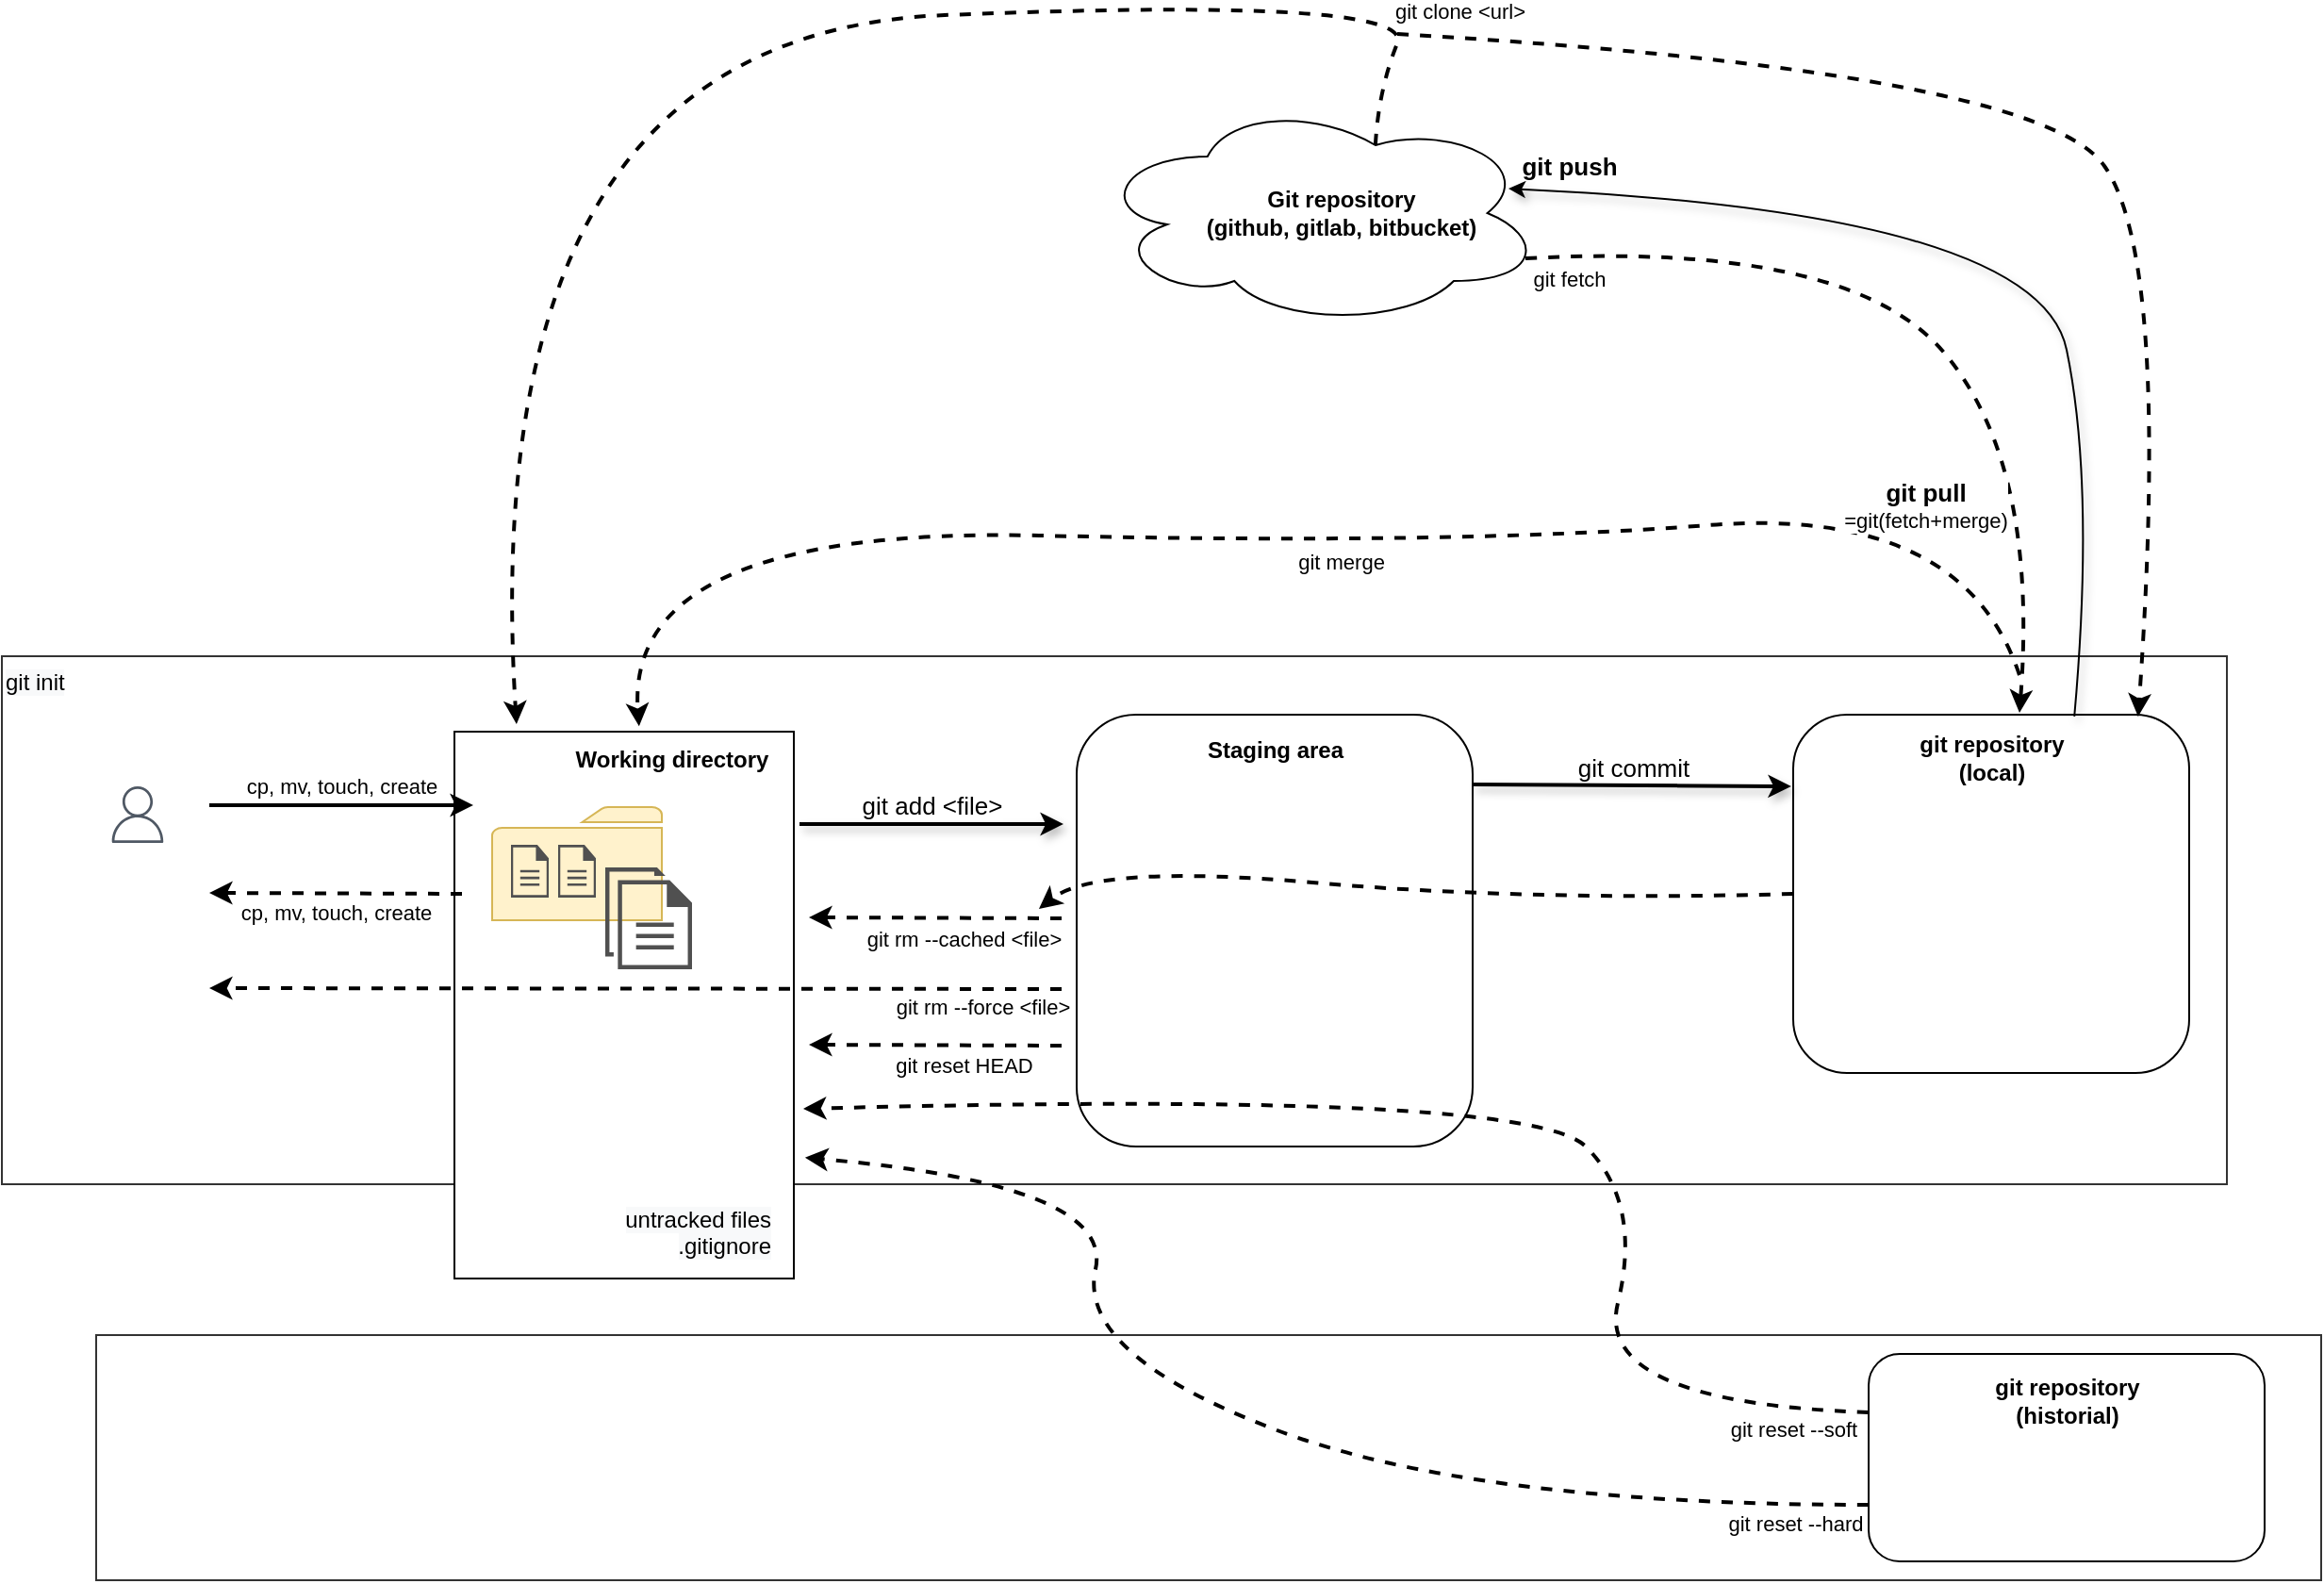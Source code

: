 <mxfile version="15.0.6" type="device"><diagram id="mL1kgcj9fO8huARsciJT" name="Page-1"><mxGraphModel dx="1360" dy="802" grid="1" gridSize="10" guides="1" tooltips="1" connect="1" arrows="1" fold="1" page="1" pageScale="1" pageWidth="1654" pageHeight="1169" math="0" shadow="0"><root><mxCell id="0"/><mxCell id="1" parent="0"/><mxCell id="Eonpi6JC2Q3cVO0bW_xA-10" value="" style="ellipse;shape=cloud;whiteSpace=wrap;html=1;shadow=0;" parent="1" vertex="1"><mxGeometry x="770" y="175" width="237.5" height="120" as="geometry"/></mxCell><mxCell id="9AE5yiabaLfLfflKiUrX-9" value="" style="rounded=1;whiteSpace=wrap;html=1;shadow=0;" parent="1" vertex="1"><mxGeometry x="1180" y="840" width="210" height="110" as="geometry"/></mxCell><mxCell id="Eonpi6JC2Q3cVO0bW_xA-36" value="" style="rounded=0;whiteSpace=wrap;html=1;strokeColor=#000000;strokeWidth=1;gradientColor=none;opacity=80;fillColor=none;align=top-left;shadow=0;" parent="1" vertex="1"><mxGeometry x="190" y="470" width="1180" height="280" as="geometry"/></mxCell><mxCell id="Eonpi6JC2Q3cVO0bW_xA-11" value="" style="rounded=0;whiteSpace=wrap;html=1;shadow=0;" parent="1" vertex="1"><mxGeometry x="430" y="510" width="180" height="290" as="geometry"/></mxCell><mxCell id="Eonpi6JC2Q3cVO0bW_xA-3" value="&lt;span class=&quot;JsGRdQ&quot; style=&quot;font-weight: 700&quot;&gt;Working directory&lt;/span&gt;" style="text;html=1;align=center;verticalAlign=middle;resizable=0;points=[];autosize=1;strokeColor=none;fillColor=none;shadow=0;" parent="1" vertex="1"><mxGeometry x="485" y="515" width="120" height="20" as="geometry"/></mxCell><mxCell id="Eonpi6JC2Q3cVO0bW_xA-4" value="" style="rounded=1;whiteSpace=wrap;html=1;shadow=0;" parent="1" vertex="1"><mxGeometry x="760" y="501" width="210" height="229" as="geometry"/></mxCell><mxCell id="Eonpi6JC2Q3cVO0bW_xA-5" value="&lt;span class=&quot;JsGRdQ&quot; style=&quot;font-weight: 700&quot;&gt;Staging area&lt;/span&gt;" style="text;html=1;align=center;verticalAlign=middle;resizable=0;points=[];autosize=1;strokeColor=none;fillColor=none;shadow=0;" parent="1" vertex="1"><mxGeometry x="820" y="510" width="90" height="20" as="geometry"/></mxCell><mxCell id="Eonpi6JC2Q3cVO0bW_xA-6" value="" style="rounded=1;whiteSpace=wrap;html=1;shadow=0;" parent="1" vertex="1"><mxGeometry x="1140" y="501" width="210" height="190" as="geometry"/></mxCell><mxCell id="Eonpi6JC2Q3cVO0bW_xA-7" value="&lt;span class=&quot;JsGRdQ&quot; style=&quot;font-weight: 700&quot;&gt;git repository&lt;br&gt;(local)&lt;br&gt;&lt;/span&gt;" style="text;html=1;align=center;verticalAlign=middle;resizable=0;points=[];autosize=1;strokeColor=none;fillColor=none;shadow=0;" parent="1" vertex="1"><mxGeometry x="1200" y="509" width="90" height="30" as="geometry"/></mxCell><mxCell id="Eonpi6JC2Q3cVO0bW_xA-9" value="&lt;div&gt;&lt;b&gt;Git repository&lt;/b&gt;&lt;/div&gt;&lt;div&gt;&lt;b&gt;(github, gitlab, bitbucket)&lt;/b&gt;&lt;/div&gt;" style="text;html=1;align=center;verticalAlign=middle;resizable=0;points=[];autosize=1;strokeColor=none;fillColor=none;shadow=0;" parent="1" vertex="1"><mxGeometry x="820" y="220" width="160" height="30" as="geometry"/></mxCell><mxCell id="Eonpi6JC2Q3cVO0bW_xA-12" value="" style="pointerEvents=1;shadow=0;html=1;labelPosition=center;verticalLabelPosition=bottom;verticalAlign=top;outlineConnect=0;align=center;shape=mxgraph.office.concepts.folder;strokeWidth=1;fillColor=#fff2cc;strokeColor=#d6b656;" parent="1" vertex="1"><mxGeometry x="450" y="550" width="90" height="60" as="geometry"/></mxCell><mxCell id="Eonpi6JC2Q3cVO0bW_xA-13" value="" style="pointerEvents=1;shadow=0;dashed=0;html=1;strokeColor=none;fillColor=#505050;labelPosition=center;verticalLabelPosition=bottom;verticalAlign=top;outlineConnect=0;align=center;shape=mxgraph.office.concepts.document;" parent="1" vertex="1"><mxGeometry x="460" y="570" width="20" height="28" as="geometry"/></mxCell><mxCell id="Eonpi6JC2Q3cVO0bW_xA-14" value="" style="pointerEvents=1;shadow=0;dashed=0;html=1;strokeColor=none;fillColor=#505050;labelPosition=center;verticalLabelPosition=bottom;verticalAlign=top;outlineConnect=0;align=center;shape=mxgraph.office.concepts.documents;" parent="1" vertex="1"><mxGeometry x="510" y="582" width="46" height="54" as="geometry"/></mxCell><mxCell id="Eonpi6JC2Q3cVO0bW_xA-15" value="" style="pointerEvents=1;shadow=0;dashed=0;html=1;strokeColor=none;fillColor=#505050;labelPosition=center;verticalLabelPosition=bottom;verticalAlign=top;outlineConnect=0;align=center;shape=mxgraph.office.concepts.document;" parent="1" vertex="1"><mxGeometry x="485" y="570" width="20" height="28" as="geometry"/></mxCell><mxCell id="Eonpi6JC2Q3cVO0bW_xA-17" value="cp, mv, touch, create" style="endArrow=classic;html=1;strokeWidth=2;shadow=0;" parent="1" edge="1"><mxGeometry y="10" width="50" height="50" relative="1" as="geometry"><mxPoint x="300" y="549" as="sourcePoint"/><mxPoint x="440" y="549" as="targetPoint"/><mxPoint as="offset"/></mxGeometry></mxCell><mxCell id="Eonpi6JC2Q3cVO0bW_xA-18" value="cp, mv, touch, create" style="endArrow=classic;html=1;dashed=1;strokeWidth=2;shadow=0;" parent="1" edge="1"><mxGeometry y="10" width="50" height="50" relative="1" as="geometry"><mxPoint x="434" y="596" as="sourcePoint"/><mxPoint x="300" y="595.5" as="targetPoint"/><mxPoint as="offset"/></mxGeometry></mxCell><mxCell id="Eonpi6JC2Q3cVO0bW_xA-21" value="&lt;font style=&quot;font-size: 13px&quot;&gt;git add &amp;lt;file&amp;gt;&lt;/font&gt;" style="endArrow=classic;html=1;strokeWidth=2;shadow=1;" parent="1" edge="1"><mxGeometry y="10" width="50" height="50" relative="1" as="geometry"><mxPoint x="613" y="559" as="sourcePoint"/><mxPoint x="753" y="559" as="targetPoint"/><mxPoint as="offset"/></mxGeometry></mxCell><mxCell id="Eonpi6JC2Q3cVO0bW_xA-22" value="&lt;font style=&quot;font-size: 11px&quot;&gt;git rm --force &amp;lt;file&amp;gt;&lt;/font&gt;" style="endArrow=classic;html=1;dashed=1;strokeWidth=2;shadow=0;" parent="1" edge="1"><mxGeometry x="-0.814" y="10" width="50" height="50" relative="1" as="geometry"><mxPoint x="752" y="646.5" as="sourcePoint"/><mxPoint x="300" y="646" as="targetPoint"/><mxPoint as="offset"/></mxGeometry></mxCell><mxCell id="Eonpi6JC2Q3cVO0bW_xA-23" value="git rm --cached &amp;lt;file&amp;gt;" style="endArrow=classic;html=1;dashed=1;strokeWidth=2;shadow=0;" parent="1" edge="1"><mxGeometry x="-0.225" y="11" width="50" height="50" relative="1" as="geometry"><mxPoint x="752" y="609" as="sourcePoint"/><mxPoint x="618" y="608.5" as="targetPoint"/><mxPoint as="offset"/></mxGeometry></mxCell><mxCell id="Eonpi6JC2Q3cVO0bW_xA-24" value="" style="shape=image;html=1;verticalAlign=top;verticalLabelPosition=bottom;labelBackgroundColor=#ffffff;imageAspect=0;aspect=fixed;image=https://cdn0.iconfinder.com/data/icons/typicons-2/24/infinity-128.png;strokeColor=#000000;strokeWidth=1;fillColor=#fffff1;gradientColor=none;opacity=80;shadow=0;" parent="1" vertex="1"><mxGeometry x="230" y="557" width="64" height="64" as="geometry"/></mxCell><mxCell id="Eonpi6JC2Q3cVO0bW_xA-30" value="" style="outlineConnect=0;fontColor=#232F3E;gradientColor=none;fillColor=#232F3E;strokeColor=none;dashed=0;verticalLabelPosition=bottom;verticalAlign=top;align=center;html=1;fontSize=12;fontStyle=0;aspect=fixed;pointerEvents=1;shape=mxgraph.aws4.user;opacity=80;shadow=0;" parent="1" vertex="1"><mxGeometry x="247" y="539" width="30" height="30" as="geometry"/></mxCell><mxCell id="Eonpi6JC2Q3cVO0bW_xA-32" value="" style="curved=1;endArrow=classic;html=1;dashed=1;strokeWidth=2;exitX=0;exitY=0.5;exitDx=0;exitDy=0;shadow=0;" parent="1" source="Eonpi6JC2Q3cVO0bW_xA-6" edge="1"><mxGeometry width="50" height="50" relative="1" as="geometry"><mxPoint x="1100" y="610" as="sourcePoint"/><mxPoint x="740" y="604" as="targetPoint"/><Array as="points"><mxPoint x="1000" y="600"/><mxPoint x="770" y="580"/></Array></mxGeometry></mxCell><mxCell id="Eonpi6JC2Q3cVO0bW_xA-37" value="&lt;span style=&quot;color: rgb(0, 0, 0); font-family: helvetica; font-size: 12px; font-style: normal; font-weight: 400; letter-spacing: normal; text-indent: 0px; text-transform: none; word-spacing: 0px; background-color: rgb(248, 249, 250); display: inline; float: none;&quot;&gt;git init&lt;/span&gt;" style="text;whiteSpace=wrap;html=1;shadow=0;" parent="1" vertex="1"><mxGeometry x="190" y="470" width="60" height="30" as="geometry"/></mxCell><mxCell id="Eonpi6JC2Q3cVO0bW_xA-38" value="&lt;span style=&quot;color: rgb(0 , 0 , 0) ; font-family: &amp;#34;helvetica&amp;#34; ; font-size: 12px ; font-style: normal ; font-weight: 400 ; letter-spacing: normal ; text-indent: 0px ; text-transform: none ; word-spacing: 0px ; background-color: rgb(248 , 249 , 250) ; display: inline ; float: none&quot;&gt;untracked files&lt;br&gt;.gitignore&lt;br&gt;&lt;/span&gt;" style="text;whiteSpace=wrap;html=1;align=right;shadow=0;" parent="1" vertex="1"><mxGeometry x="490" y="755" width="110" height="50" as="geometry"/></mxCell><mxCell id="9AE5yiabaLfLfflKiUrX-1" value="&lt;font style=&quot;font-size: 13px&quot;&gt;git commit&lt;/font&gt;" style="endArrow=classic;html=1;strokeWidth=2;entryX=-0.005;entryY=0.2;entryDx=0;entryDy=0;entryPerimeter=0;shadow=1;" parent="1" target="Eonpi6JC2Q3cVO0bW_xA-6" edge="1"><mxGeometry y="10" width="50" height="50" relative="1" as="geometry"><mxPoint x="970" y="538" as="sourcePoint"/><mxPoint x="1110" y="538" as="targetPoint"/><mxPoint as="offset"/></mxGeometry></mxCell><mxCell id="9AE5yiabaLfLfflKiUrX-3" value="" style="rounded=0;whiteSpace=wrap;html=1;strokeColor=#000000;strokeWidth=1;gradientColor=none;opacity=80;fillColor=none;align=top-left;shadow=0;" parent="1" vertex="1"><mxGeometry x="240" y="830" width="1180" height="130" as="geometry"/></mxCell><mxCell id="9AE5yiabaLfLfflKiUrX-4" value="&lt;span class=&quot;JsGRdQ&quot; style=&quot;font-weight: 700&quot;&gt;git repository&lt;br&gt;(historial)&lt;br&gt;&lt;/span&gt;" style="text;html=1;align=center;verticalAlign=middle;resizable=0;points=[];autosize=1;strokeColor=none;fillColor=none;shadow=0;" parent="1" vertex="1"><mxGeometry x="1240" y="850" width="90" height="30" as="geometry"/></mxCell><mxCell id="9AE5yiabaLfLfflKiUrX-5" value="" style="curved=1;endArrow=classic;html=1;dashed=1;strokeWidth=2;entryX=1.033;entryY=0.779;entryDx=0;entryDy=0;entryPerimeter=0;shadow=0;" parent="1" target="Eonpi6JC2Q3cVO0bW_xA-11" edge="1"><mxGeometry width="50" height="50" relative="1" as="geometry"><mxPoint x="1180" y="920" as="sourcePoint"/><mxPoint x="612" y="700" as="targetPoint"/><Array as="points"><mxPoint x="970" y="920"/><mxPoint x="760" y="840"/><mxPoint x="780" y="750"/></Array></mxGeometry></mxCell><mxCell id="9AE5yiabaLfLfflKiUrX-6" value="git reset --hard" style="edgeLabel;html=1;align=center;verticalAlign=middle;resizable=0;points=[];shadow=0;" parent="9AE5yiabaLfLfflKiUrX-5" vertex="1" connectable="0"><mxGeometry x="-0.414" y="-2" relative="1" as="geometry"><mxPoint x="163" y="12" as="offset"/></mxGeometry></mxCell><mxCell id="9AE5yiabaLfLfflKiUrX-7" value="" style="curved=1;endArrow=classic;html=1;dashed=1;strokeWidth=2;exitX=-0.019;exitY=0.318;exitDx=0;exitDy=0;exitPerimeter=0;shadow=0;" parent="1" edge="1"><mxGeometry width="50" height="50" relative="1" as="geometry"><mxPoint x="1180" y="870.98" as="sourcePoint"/><mxPoint x="615" y="710" as="targetPoint"/><Array as="points"><mxPoint x="1033.99" y="866"/><mxPoint x="1060" y="760"/><mxPoint x="1000" y="700"/></Array></mxGeometry></mxCell><mxCell id="9AE5yiabaLfLfflKiUrX-8" value="git reset --soft" style="edgeLabel;html=1;align=center;verticalAlign=middle;resizable=0;points=[];shadow=0;" parent="9AE5yiabaLfLfflKiUrX-7" vertex="1" connectable="0"><mxGeometry x="-0.414" y="-2" relative="1" as="geometry"><mxPoint x="88" y="78" as="offset"/></mxGeometry></mxCell><mxCell id="9AE5yiabaLfLfflKiUrX-11" value="git reset HEAD" style="endArrow=classic;html=1;dashed=1;strokeWidth=2;shadow=0;" parent="1" edge="1"><mxGeometry x="-0.225" y="11" width="50" height="50" relative="1" as="geometry"><mxPoint x="752" y="676.5" as="sourcePoint"/><mxPoint x="618" y="676" as="targetPoint"/><mxPoint as="offset"/></mxGeometry></mxCell><mxCell id="9AE5yiabaLfLfflKiUrX-12" value="" style="curved=1;endArrow=classic;html=1;dashed=1;strokeWidth=2;entryX=0.183;entryY=-0.014;entryDx=0;entryDy=0;entryPerimeter=0;exitX=0.625;exitY=0.2;exitDx=0;exitDy=0;exitPerimeter=0;shadow=0;" parent="1" source="Eonpi6JC2Q3cVO0bW_xA-10" target="Eonpi6JC2Q3cVO0bW_xA-11" edge="1"><mxGeometry width="50" height="50" relative="1" as="geometry"><mxPoint x="970" y="194" as="sourcePoint"/><mxPoint x="556" y="364" as="targetPoint"/><Array as="points"><mxPoint x="920" y="170"/><mxPoint x="940" y="120"/><mxPoint x="440" y="140"/></Array></mxGeometry></mxCell><mxCell id="9AE5yiabaLfLfflKiUrX-13" value="" style="curved=1;endArrow=classic;html=1;dashed=1;strokeWidth=2;entryX=0.871;entryY=0.005;entryDx=0;entryDy=0;entryPerimeter=0;shadow=0;" parent="1" target="Eonpi6JC2Q3cVO0bW_xA-6" edge="1"><mxGeometry width="50" height="50" relative="1" as="geometry"><mxPoint x="930" y="140" as="sourcePoint"/><mxPoint x="1200" y="500" as="targetPoint"/><Array as="points"><mxPoint x="1270" y="160"/><mxPoint x="1340" y="260"/></Array></mxGeometry></mxCell><mxCell id="9AE5yiabaLfLfflKiUrX-14" value="git clone &amp;lt;url&amp;gt;" style="edgeLabel;html=1;align=center;verticalAlign=middle;resizable=0;points=[];shadow=0;" parent="9AE5yiabaLfLfflKiUrX-13" vertex="1" connectable="0"><mxGeometry x="-0.902" relative="1" as="geometry"><mxPoint x="-2" y="-14" as="offset"/></mxGeometry></mxCell><mxCell id="9AE5yiabaLfLfflKiUrX-15" value="" style="curved=1;endArrow=classic;html=1;exitX=0.71;exitY=0.005;exitDx=0;exitDy=0;exitPerimeter=0;entryX=0.922;entryY=0.392;entryDx=0;entryDy=0;entryPerimeter=0;shadow=1;" parent="1" source="Eonpi6JC2Q3cVO0bW_xA-6" target="Eonpi6JC2Q3cVO0bW_xA-10" edge="1"><mxGeometry width="50" height="50" relative="1" as="geometry"><mxPoint x="1220" y="390" as="sourcePoint"/><mxPoint x="1270" y="340" as="targetPoint"/><Array as="points"><mxPoint x="1300" y="380"/><mxPoint x="1270" y="235"/></Array></mxGeometry></mxCell><mxCell id="9AE5yiabaLfLfflKiUrX-16" value="git push" style="edgeLabel;html=1;align=center;verticalAlign=middle;resizable=0;points=[];shadow=0;fontStyle=1;fontSize=13;" parent="9AE5yiabaLfLfflKiUrX-15" vertex="1" connectable="0"><mxGeometry x="0.253" y="16" relative="1" as="geometry"><mxPoint x="-174" y="-38" as="offset"/></mxGeometry></mxCell><mxCell id="9AE5yiabaLfLfflKiUrX-17" value="" style="curved=1;endArrow=classic;html=1;dashed=1;strokeWidth=2;exitX=0.96;exitY=0.7;exitDx=0;exitDy=0;exitPerimeter=0;shadow=0;" parent="1" source="Eonpi6JC2Q3cVO0bW_xA-10" edge="1"><mxGeometry width="50" height="50" relative="1" as="geometry"><mxPoint x="900" y="298" as="sourcePoint"/><mxPoint x="1260" y="500" as="targetPoint"/><Array as="points"><mxPoint x="1170" y="250"/><mxPoint x="1270" y="368"/></Array></mxGeometry></mxCell><mxCell id="9AE5yiabaLfLfflKiUrX-18" value="git fetch" style="edgeLabel;html=1;align=center;verticalAlign=middle;resizable=0;points=[];shadow=0;" parent="9AE5yiabaLfLfflKiUrX-17" vertex="1" connectable="0"><mxGeometry x="-0.902" relative="1" as="geometry"><mxPoint y="12" as="offset"/></mxGeometry></mxCell><mxCell id="9AE5yiabaLfLfflKiUrX-19" value="" style="curved=1;endArrow=classic;html=1;dashed=1;strokeWidth=2;entryX=0.544;entryY=-0.01;entryDx=0;entryDy=0;entryPerimeter=0;shadow=0;" parent="1" target="Eonpi6JC2Q3cVO0bW_xA-11" edge="1"><mxGeometry width="50" height="50" relative="1" as="geometry"><mxPoint x="1260" y="480" as="sourcePoint"/><mxPoint x="540" y="510" as="targetPoint"/><Array as="points"><mxPoint x="1230" y="390"/><mxPoint x="960" y="411"/><mxPoint x="520" y="401"/></Array></mxGeometry></mxCell><mxCell id="9AE5yiabaLfLfflKiUrX-20" value="git merge" style="edgeLabel;html=1;align=center;verticalAlign=middle;resizable=0;points=[];shadow=0;" parent="9AE5yiabaLfLfflKiUrX-19" vertex="1" connectable="0"><mxGeometry x="-0.902" relative="1" as="geometry"><mxPoint x="-346" y="-18" as="offset"/></mxGeometry></mxCell><mxCell id="9AE5yiabaLfLfflKiUrX-21" value="&lt;b&gt;&lt;font style=&quot;font-size: 13px&quot;&gt;git pull &lt;/font&gt;&lt;br&gt;&lt;/b&gt;=git(fetch+merge)" style="edgeLabel;html=1;align=center;verticalAlign=middle;resizable=0;points=[];shadow=0;fontStyle=0" parent="1" vertex="1" connectable="0"><mxGeometry x="1209.999" y="390.004" as="geometry"/></mxCell></root></mxGraphModel></diagram></mxfile>
